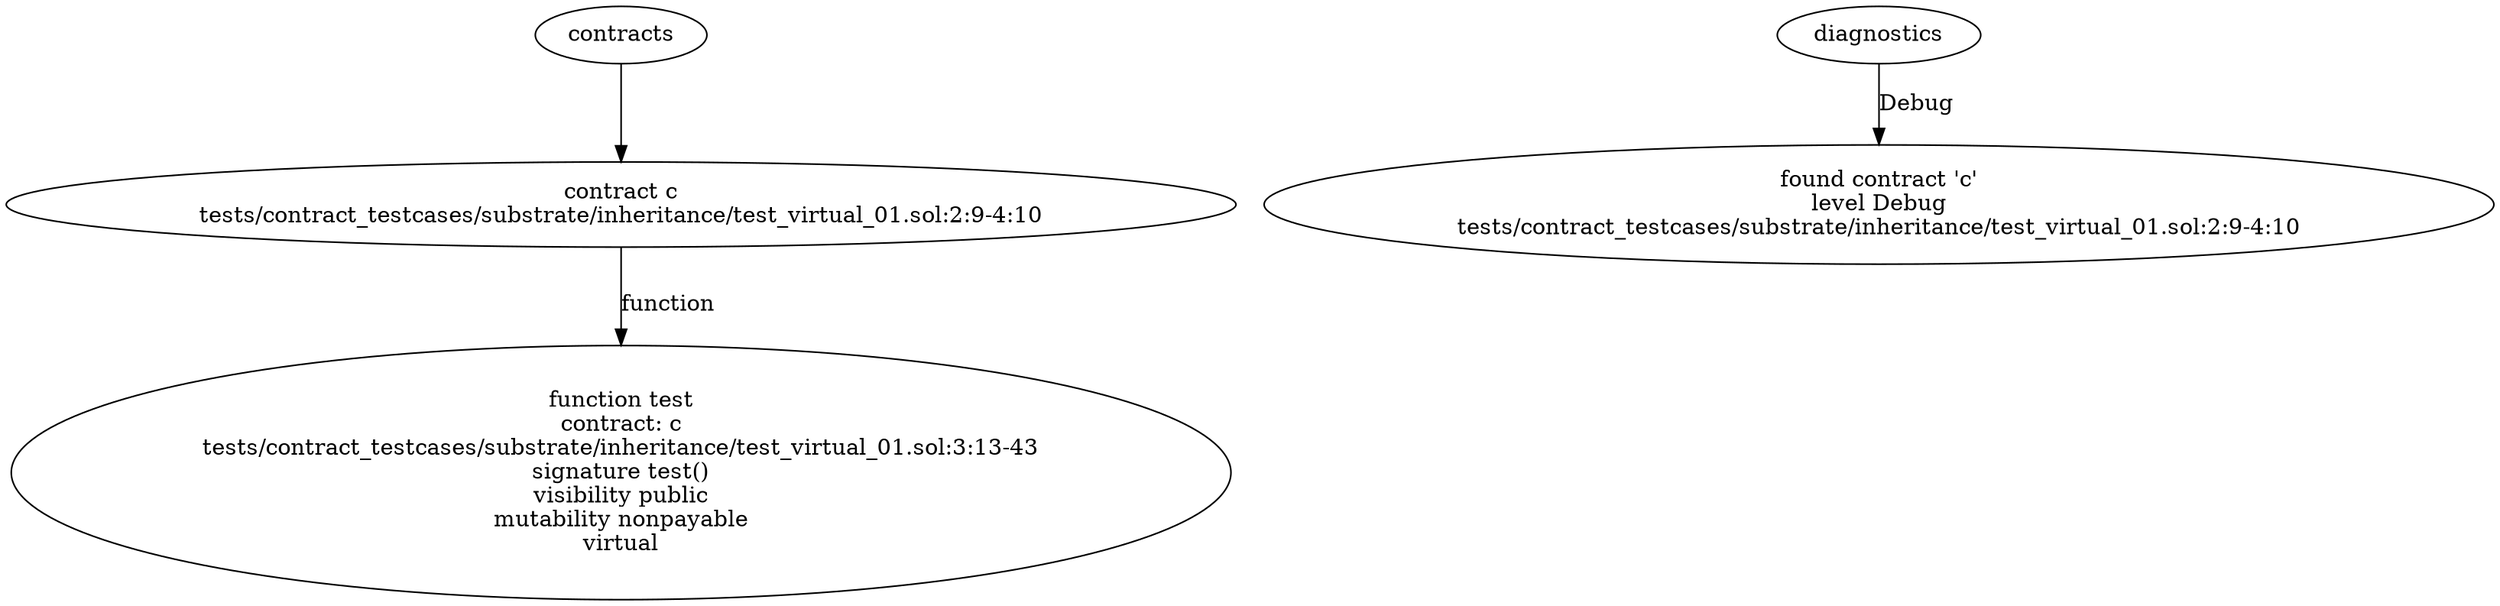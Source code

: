 strict digraph "tests/contract_testcases/substrate/inheritance/test_virtual_01.sol" {
	contract [label="contract c\ntests/contract_testcases/substrate/inheritance/test_virtual_01.sol:2:9-4:10"]
	test [label="function test\ncontract: c\ntests/contract_testcases/substrate/inheritance/test_virtual_01.sol:3:13-43\nsignature test()\nvisibility public\nmutability nonpayable\nvirtual"]
	diagnostic [label="found contract 'c'\nlevel Debug\ntests/contract_testcases/substrate/inheritance/test_virtual_01.sol:2:9-4:10"]
	contracts -> contract
	contract -> test [label="function"]
	diagnostics -> diagnostic [label="Debug"]
}
